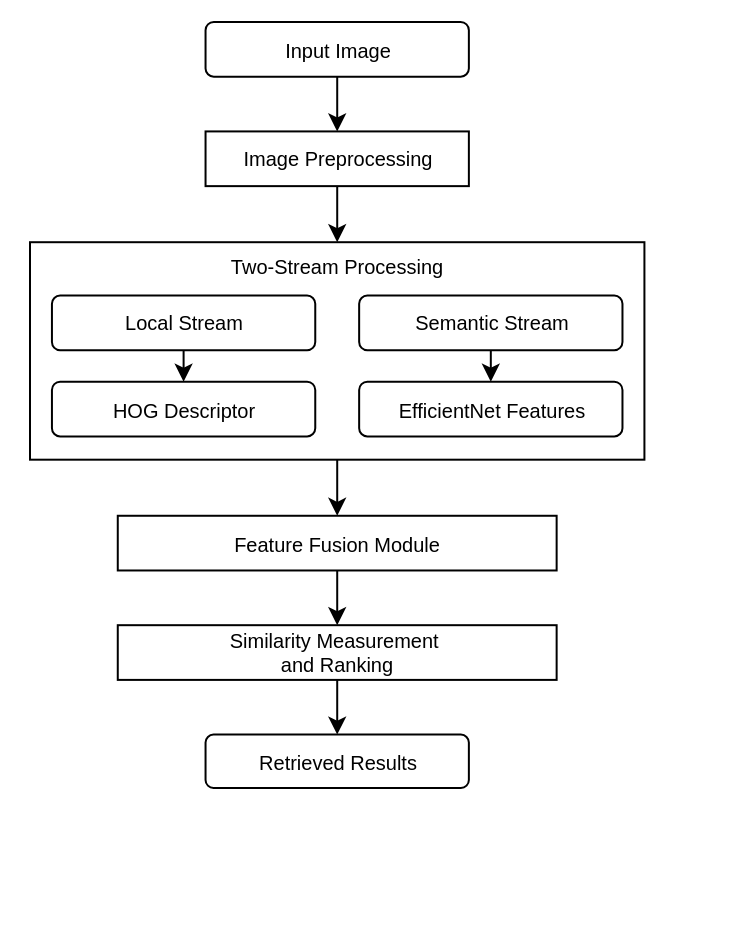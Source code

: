 <mxfile version="26.1.0">
  <diagram name="CBIR System Architecture" id="S-0bKFMH3jOqiqkQE8cs">
    <mxGraphModel dx="1002" dy="531" grid="1" gridSize="10" guides="1" tooltips="1" connect="1" arrows="1" fold="1" page="1" pageScale="1" pageWidth="827" pageHeight="1169" math="0" shadow="0">
      <root>
        <mxCell id="0" />
        <mxCell id="1" parent="0" />
        <mxCell id="0YmC3L3jLY-4lqqq2FHN-2" value="" style="group;fontSize=10;strokeWidth=1;" vertex="1" connectable="0" parent="1">
          <mxGeometry x="480" y="290" width="360" height="450" as="geometry" />
        </mxCell>
        <mxCell id="0YmC3L3jLY-4lqqq2FHN-3" value="" style="rounded=0;whiteSpace=wrap;html=1;strokeColor=#FFFFFF;" vertex="1" parent="0YmC3L3jLY-4lqqq2FHN-2">
          <mxGeometry x="-13.53" y="-9.57" width="333.53" height="409.57" as="geometry" />
        </mxCell>
        <mxCell id="2SeL0Gn1fTy4U4uI-d4s-10" style="edgeStyle=orthogonalEdgeStyle;rounded=0;orthogonalLoop=1;jettySize=auto;html=1;exitX=0.5;exitY=1;exitDx=0;exitDy=0;entryX=0.5;entryY=0;entryDx=0;entryDy=0;strokeWidth=1;fontStyle=0;fontSize=10;" parent="0YmC3L3jLY-4lqqq2FHN-2" source="Cbja1di_zOioqlzYBnRs-15" target="Cbja1di_zOioqlzYBnRs-16" edge="1">
          <mxGeometry relative="1" as="geometry" />
        </mxCell>
        <mxCell id="Cbja1di_zOioqlzYBnRs-15" value="&lt;span style=&quot;text-wrap-mode: nowrap;&quot;&gt;Two-Stream Processing&lt;/span&gt;" style="rounded=0;whiteSpace=wrap;html=1;verticalAlign=top;fontStyle=0;fontSize=10;strokeWidth=1;" parent="0YmC3L3jLY-4lqqq2FHN-2" vertex="1">
          <mxGeometry y="110.106" width="307.21" height="108.739" as="geometry" />
        </mxCell>
        <mxCell id="2SeL0Gn1fTy4U4uI-d4s-12" style="edgeStyle=orthogonalEdgeStyle;rounded=0;orthogonalLoop=1;jettySize=auto;html=1;exitX=0.5;exitY=1;exitDx=0;exitDy=0;entryX=0.5;entryY=0;entryDx=0;entryDy=0;strokeWidth=1;fontStyle=0;fontSize=10;" parent="0YmC3L3jLY-4lqqq2FHN-2" source="Cbja1di_zOioqlzYBnRs-1" target="Cbja1di_zOioqlzYBnRs-2" edge="1">
          <mxGeometry relative="1" as="geometry" />
        </mxCell>
        <mxCell id="Cbja1di_zOioqlzYBnRs-1" value="Input Image" style="rounded=1;whiteSpace=wrap;html=1;fontStyle=0;fontSize=10;strokeWidth=1;" parent="0YmC3L3jLY-4lqqq2FHN-2" vertex="1">
          <mxGeometry x="87.774" width="131.661" height="27.356" as="geometry" />
        </mxCell>
        <mxCell id="2SeL0Gn1fTy4U4uI-d4s-11" style="edgeStyle=orthogonalEdgeStyle;rounded=0;orthogonalLoop=1;jettySize=auto;html=1;exitX=0.5;exitY=1;exitDx=0;exitDy=0;entryX=0.5;entryY=0;entryDx=0;entryDy=0;strokeWidth=1;fontStyle=0;fontSize=10;" parent="0YmC3L3jLY-4lqqq2FHN-2" source="Cbja1di_zOioqlzYBnRs-2" target="Cbja1di_zOioqlzYBnRs-15" edge="1">
          <mxGeometry relative="1" as="geometry" />
        </mxCell>
        <mxCell id="Cbja1di_zOioqlzYBnRs-2" value="Image Preprocessing" style="rounded=0;whiteSpace=wrap;html=1;fontStyle=0;fontSize=10;strokeWidth=1;" parent="0YmC3L3jLY-4lqqq2FHN-2" vertex="1">
          <mxGeometry x="87.774" y="54.711" width="131.661" height="27.356" as="geometry" />
        </mxCell>
        <mxCell id="2SeL0Gn1fTy4U4uI-d4s-5" style="edgeStyle=orthogonalEdgeStyle;rounded=0;orthogonalLoop=1;jettySize=auto;html=1;exitX=0.5;exitY=1;exitDx=0;exitDy=0;entryX=0.5;entryY=0;entryDx=0;entryDy=0;strokeWidth=1;fontStyle=0;fontSize=10;" parent="0YmC3L3jLY-4lqqq2FHN-2" source="Cbja1di_zOioqlzYBnRs-4" target="Cbja1di_zOioqlzYBnRs-6" edge="1">
          <mxGeometry relative="1" as="geometry" />
        </mxCell>
        <mxCell id="Cbja1di_zOioqlzYBnRs-4" value="Local Stream" style="rounded=1;whiteSpace=wrap;html=1;fontStyle=0;fontSize=10;strokeWidth=1;" parent="0YmC3L3jLY-4lqqq2FHN-2" vertex="1">
          <mxGeometry x="10.972" y="136.778" width="131.661" height="27.356" as="geometry" />
        </mxCell>
        <mxCell id="2SeL0Gn1fTy4U4uI-d4s-6" style="edgeStyle=orthogonalEdgeStyle;rounded=0;orthogonalLoop=1;jettySize=auto;html=1;exitX=0.5;exitY=1;exitDx=0;exitDy=0;entryX=0.5;entryY=0;entryDx=0;entryDy=0;strokeWidth=1;fontStyle=0;fontSize=10;" parent="0YmC3L3jLY-4lqqq2FHN-2" source="Cbja1di_zOioqlzYBnRs-5" target="Cbja1di_zOioqlzYBnRs-7" edge="1">
          <mxGeometry relative="1" as="geometry" />
        </mxCell>
        <mxCell id="Cbja1di_zOioqlzYBnRs-5" value="Semantic Stream" style="rounded=1;whiteSpace=wrap;html=1;fontStyle=0;fontSize=10;strokeWidth=1;" parent="0YmC3L3jLY-4lqqq2FHN-2" vertex="1">
          <mxGeometry x="164.577" y="136.778" width="131.661" height="27.356" as="geometry" />
        </mxCell>
        <mxCell id="Cbja1di_zOioqlzYBnRs-6" value="HOG Descriptor" style="rounded=1;whiteSpace=wrap;html=1;fontStyle=0;fontSize=10;strokeWidth=1;" parent="0YmC3L3jLY-4lqqq2FHN-2" vertex="1">
          <mxGeometry x="10.972" y="179.863" width="131.661" height="27.356" as="geometry" />
        </mxCell>
        <mxCell id="Cbja1di_zOioqlzYBnRs-7" value="EfficientNet Features" style="rounded=1;whiteSpace=wrap;html=1;fontStyle=0;fontSize=10;strokeWidth=1;" parent="0YmC3L3jLY-4lqqq2FHN-2" vertex="1">
          <mxGeometry x="164.577" y="179.863" width="131.661" height="27.356" as="geometry" />
        </mxCell>
        <mxCell id="Cbja1di_zOioqlzYBnRs-12" value="Retrieved Results" style="rounded=1;whiteSpace=wrap;html=1;fontStyle=0;fontSize=10;strokeWidth=1;" parent="0YmC3L3jLY-4lqqq2FHN-2" vertex="1">
          <mxGeometry x="87.774" y="356.307" width="131.661" height="26.672" as="geometry" />
        </mxCell>
        <mxCell id="2SeL0Gn1fTy4U4uI-d4s-9" style="edgeStyle=orthogonalEdgeStyle;rounded=0;orthogonalLoop=1;jettySize=auto;html=1;exitX=0.5;exitY=1;exitDx=0;exitDy=0;entryX=0.5;entryY=0;entryDx=0;entryDy=0;strokeWidth=1;fontStyle=0;fontSize=10;" parent="0YmC3L3jLY-4lqqq2FHN-2" source="Cbja1di_zOioqlzYBnRs-16" target="Cbja1di_zOioqlzYBnRs-17" edge="1">
          <mxGeometry relative="1" as="geometry" />
        </mxCell>
        <mxCell id="Cbja1di_zOioqlzYBnRs-16" value="&lt;span style=&quot;text-wrap-mode: nowrap;&quot;&gt;Feature Fusion Module&lt;/span&gt;" style="rounded=0;whiteSpace=wrap;html=1;fontStyle=0;fontSize=10;strokeWidth=1;" parent="0YmC3L3jLY-4lqqq2FHN-2" vertex="1">
          <mxGeometry x="43.887" y="246.884" width="219.436" height="27.356" as="geometry" />
        </mxCell>
        <mxCell id="2SeL0Gn1fTy4U4uI-d4s-8" style="edgeStyle=orthogonalEdgeStyle;rounded=0;orthogonalLoop=1;jettySize=auto;html=1;exitX=0.5;exitY=1;exitDx=0;exitDy=0;entryX=0.5;entryY=0;entryDx=0;entryDy=0;strokeWidth=1;fontStyle=0;fontSize=10;" parent="0YmC3L3jLY-4lqqq2FHN-2" source="Cbja1di_zOioqlzYBnRs-17" target="Cbja1di_zOioqlzYBnRs-12" edge="1">
          <mxGeometry relative="1" as="geometry" />
        </mxCell>
        <mxCell id="Cbja1di_zOioqlzYBnRs-17" value="&lt;span style=&quot;text-wrap-mode: nowrap;&quot;&gt;Similarity Measurement&amp;nbsp;&lt;/span&gt;&lt;div&gt;&lt;span style=&quot;text-wrap-mode: nowrap;&quot;&gt;and Ranking&lt;/span&gt;&lt;/div&gt;" style="rounded=0;whiteSpace=wrap;html=1;fontStyle=0;fontSize=10;align=center;strokeWidth=1;" parent="0YmC3L3jLY-4lqqq2FHN-2" vertex="1">
          <mxGeometry x="43.887" y="301.596" width="219.436" height="27.356" as="geometry" />
        </mxCell>
      </root>
    </mxGraphModel>
  </diagram>
</mxfile>
